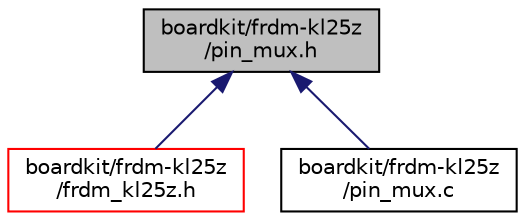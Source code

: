 digraph "boardkit/frdm-kl25z/pin_mux.h"
{
  edge [fontname="Helvetica",fontsize="10",labelfontname="Helvetica",labelfontsize="10"];
  node [fontname="Helvetica",fontsize="10",shape=record];
  Node1 [label="boardkit/frdm-kl25z\l/pin_mux.h",height=0.2,width=0.4,color="black", fillcolor="grey75", style="filled", fontcolor="black"];
  Node1 -> Node2 [dir="back",color="midnightblue",fontsize="10",style="solid",fontname="Helvetica"];
  Node2 [label="boardkit/frdm-kl25z\l/frdm_kl25z.h",height=0.2,width=0.4,color="red", fillcolor="white", style="filled",URL="$frdm__kl25z_8h.html",tooltip="The frdm_kl25z.h file defines GPIO pin mappings for FRDM-KL25Z board. "];
  Node1 -> Node10 [dir="back",color="midnightblue",fontsize="10",style="solid",fontname="Helvetica"];
  Node10 [label="boardkit/frdm-kl25z\l/pin_mux.c",height=0.2,width=0.4,color="black", fillcolor="white", style="filled",URL="$frdm-kl25z_2pin__mux_8c.html"];
}
